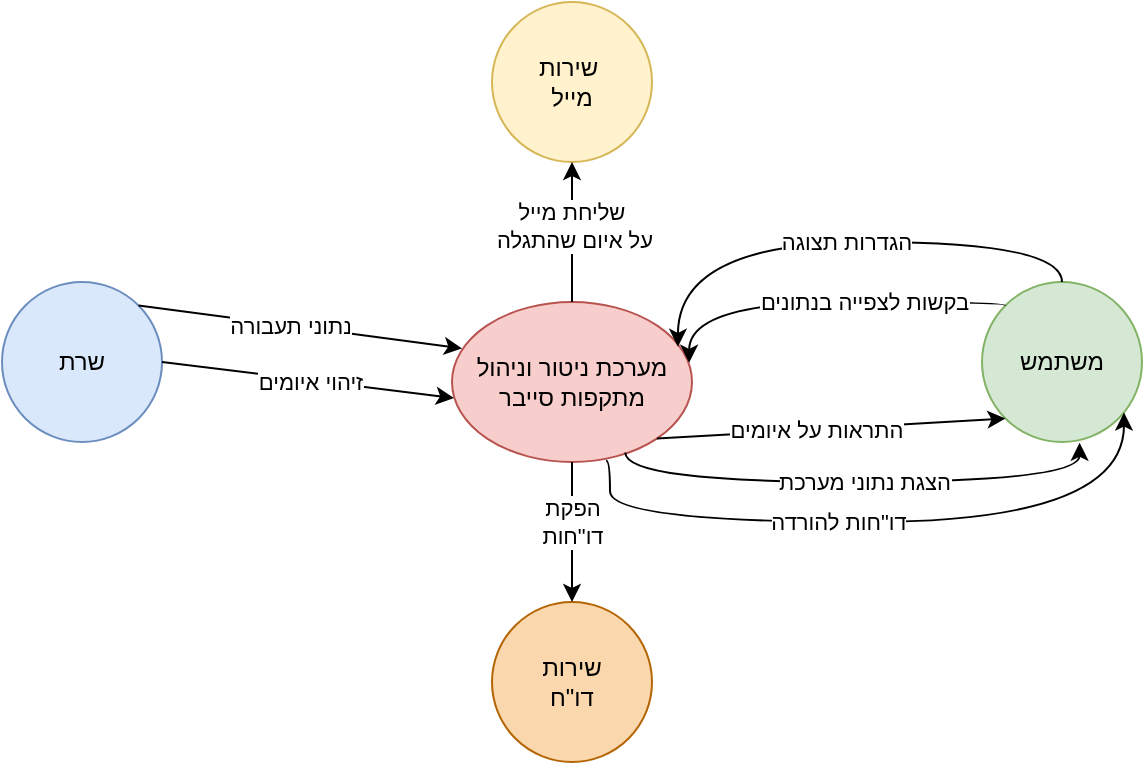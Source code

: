 <mxfile version="26.2.15">
  <diagram name="Page-1" id="RH6nrCcWuVhgYhGJwdLU">
    <mxGraphModel dx="1042" dy="626" grid="1" gridSize="10" guides="1" tooltips="1" connect="1" arrows="1" fold="1" page="1" pageScale="1" pageWidth="850" pageHeight="1100" math="0" shadow="0">
      <root>
        <mxCell id="0" />
        <mxCell id="1" parent="0" />
        <mxCell id="lLTY7_Zr0CbymDJMCOrj-1" value="מערכת ניטור וניהול מתקפות סייבר" style="ellipse;whiteSpace=wrap;html=1;fillColor=#f8cecc;strokeColor=#b85450;" parent="1" vertex="1">
          <mxGeometry x="305" y="240" width="120" height="80" as="geometry" />
        </mxCell>
        <mxCell id="lLTY7_Zr0CbymDJMCOrj-2" value="משתמש" style="ellipse;whiteSpace=wrap;html=1;aspect=fixed;fillColor=#d5e8d4;strokeColor=#82b366;" parent="1" vertex="1">
          <mxGeometry x="570" y="230" width="80" height="80" as="geometry" />
        </mxCell>
        <mxCell id="lLTY7_Zr0CbymDJMCOrj-4" value="שרת" style="ellipse;whiteSpace=wrap;html=1;aspect=fixed;fillColor=#dae8fc;strokeColor=#6c8ebf;" parent="1" vertex="1">
          <mxGeometry x="80" y="230" width="80" height="80" as="geometry" />
        </mxCell>
        <mxCell id="lLTY7_Zr0CbymDJMCOrj-5" value="שירות&amp;nbsp;&lt;br&gt;מייל" style="ellipse;whiteSpace=wrap;html=1;aspect=fixed;fillColor=#fff2cc;strokeColor=#d6b656;" parent="1" vertex="1">
          <mxGeometry x="325" y="90" width="80" height="80" as="geometry" />
        </mxCell>
        <mxCell id="lLTY7_Zr0CbymDJMCOrj-6" value="שירות&lt;br&gt;דו&quot;ח" style="ellipse;whiteSpace=wrap;html=1;aspect=fixed;fillColor=#fad7ac;strokeColor=#b46504;" parent="1" vertex="1">
          <mxGeometry x="325" y="390" width="80" height="80" as="geometry" />
        </mxCell>
        <mxCell id="lLTY7_Zr0CbymDJMCOrj-9" value="" style="endArrow=classic;html=1;rounded=0;exitX=0;exitY=0;exitDx=0;exitDy=0;edgeStyle=orthogonalEdgeStyle;curved=1;entryX=0.988;entryY=0.38;entryDx=0;entryDy=0;entryPerimeter=0;" parent="1" source="lLTY7_Zr0CbymDJMCOrj-2" target="lLTY7_Zr0CbymDJMCOrj-1" edge="1">
          <mxGeometry width="50" height="50" relative="1" as="geometry">
            <mxPoint x="400" y="350" as="sourcePoint" />
            <mxPoint x="430" y="290" as="targetPoint" />
            <Array as="points">
              <mxPoint x="582" y="240" />
              <mxPoint x="424" y="240" />
            </Array>
          </mxGeometry>
        </mxCell>
        <mxCell id="lLTY7_Zr0CbymDJMCOrj-10" value="בקשות לצפייה בנתונים" style="edgeLabel;html=1;align=center;verticalAlign=middle;resizable=0;points=[];" parent="lLTY7_Zr0CbymDJMCOrj-9" vertex="1" connectable="0">
          <mxGeometry x="0.018" relative="1" as="geometry">
            <mxPoint x="24" as="offset" />
          </mxGeometry>
        </mxCell>
        <mxCell id="lLTY7_Zr0CbymDJMCOrj-11" value="" style="endArrow=classic;html=1;rounded=0;exitX=0.5;exitY=0;exitDx=0;exitDy=0;entryX=0.948;entryY=0.28;entryDx=0;entryDy=0;entryPerimeter=0;edgeStyle=orthogonalEdgeStyle;curved=1;" parent="1" source="lLTY7_Zr0CbymDJMCOrj-2" edge="1">
          <mxGeometry width="50" height="50" relative="1" as="geometry">
            <mxPoint x="570" y="250.4" as="sourcePoint" />
            <mxPoint x="417.96" y="262.4" as="targetPoint" />
            <Array as="points">
              <mxPoint x="610" y="210" />
              <mxPoint x="418" y="210" />
            </Array>
          </mxGeometry>
        </mxCell>
        <mxCell id="lLTY7_Zr0CbymDJMCOrj-12" value="הגדרות תצוגה" style="edgeLabel;html=1;align=center;verticalAlign=middle;resizable=0;points=[];" parent="lLTY7_Zr0CbymDJMCOrj-11" vertex="1" connectable="0">
          <mxGeometry x="-0.195" relative="1" as="geometry">
            <mxPoint x="-22" as="offset" />
          </mxGeometry>
        </mxCell>
        <mxCell id="lLTY7_Zr0CbymDJMCOrj-13" value="" style="endArrow=classic;html=1;rounded=0;exitX=1;exitY=1;exitDx=0;exitDy=0;entryX=0;entryY=1;entryDx=0;entryDy=0;" parent="1" source="lLTY7_Zr0CbymDJMCOrj-1" target="lLTY7_Zr0CbymDJMCOrj-2" edge="1">
          <mxGeometry width="50" height="50" relative="1" as="geometry">
            <mxPoint x="400" y="350" as="sourcePoint" />
            <mxPoint x="450" y="300" as="targetPoint" />
          </mxGeometry>
        </mxCell>
        <mxCell id="lLTY7_Zr0CbymDJMCOrj-14" value="התראות על איומים" style="edgeLabel;html=1;align=center;verticalAlign=middle;resizable=0;points=[];" parent="lLTY7_Zr0CbymDJMCOrj-13" vertex="1" connectable="0">
          <mxGeometry x="-0.091" relative="1" as="geometry">
            <mxPoint as="offset" />
          </mxGeometry>
        </mxCell>
        <mxCell id="lLTY7_Zr0CbymDJMCOrj-15" value="" style="endArrow=classic;html=1;rounded=0;entryX=0.61;entryY=1.005;entryDx=0;entryDy=0;entryPerimeter=0;exitX=0.722;exitY=0.94;exitDx=0;exitDy=0;exitPerimeter=0;edgeStyle=orthogonalEdgeStyle;curved=1;" parent="1" source="lLTY7_Zr0CbymDJMCOrj-1" target="lLTY7_Zr0CbymDJMCOrj-2" edge="1">
          <mxGeometry width="50" height="50" relative="1" as="geometry">
            <mxPoint x="393" y="321" as="sourcePoint" />
            <mxPoint x="450" y="300" as="targetPoint" />
            <Array as="points">
              <mxPoint x="392" y="330" />
              <mxPoint x="619" y="330" />
            </Array>
          </mxGeometry>
        </mxCell>
        <mxCell id="lLTY7_Zr0CbymDJMCOrj-16" value="הצגת נתוני מערכת" style="edgeLabel;html=1;align=center;verticalAlign=middle;resizable=0;points=[];" parent="lLTY7_Zr0CbymDJMCOrj-15" vertex="1" connectable="0">
          <mxGeometry x="-0.102" y="-1" relative="1" as="geometry">
            <mxPoint x="16" y="-1" as="offset" />
          </mxGeometry>
        </mxCell>
        <mxCell id="lLTY7_Zr0CbymDJMCOrj-17" value="" style="endArrow=classic;html=1;rounded=0;exitX=0.642;exitY=0.99;exitDx=0;exitDy=0;exitPerimeter=0;edgeStyle=orthogonalEdgeStyle;curved=1;" parent="1" source="lLTY7_Zr0CbymDJMCOrj-1" target="lLTY7_Zr0CbymDJMCOrj-2" edge="1">
          <mxGeometry width="50" height="50" relative="1" as="geometry">
            <mxPoint x="400" y="350" as="sourcePoint" />
            <mxPoint x="640" y="330" as="targetPoint" />
            <Array as="points">
              <mxPoint x="384" y="319" />
              <mxPoint x="384" y="350" />
              <mxPoint x="641" y="350" />
            </Array>
          </mxGeometry>
        </mxCell>
        <mxCell id="lLTY7_Zr0CbymDJMCOrj-18" value="דו&quot;חות להורדה" style="edgeLabel;html=1;align=center;verticalAlign=middle;resizable=0;points=[];" parent="lLTY7_Zr0CbymDJMCOrj-17" vertex="1" connectable="0">
          <mxGeometry x="0.002" relative="1" as="geometry">
            <mxPoint x="-26" as="offset" />
          </mxGeometry>
        </mxCell>
        <mxCell id="lLTY7_Zr0CbymDJMCOrj-19" value="" style="endArrow=classic;html=1;rounded=0;exitX=1;exitY=0;exitDx=0;exitDy=0;entryX=0.042;entryY=0.29;entryDx=0;entryDy=0;entryPerimeter=0;" parent="1" source="lLTY7_Zr0CbymDJMCOrj-4" target="lLTY7_Zr0CbymDJMCOrj-1" edge="1">
          <mxGeometry width="50" height="50" relative="1" as="geometry">
            <mxPoint x="400" y="350" as="sourcePoint" />
            <mxPoint x="450" y="300" as="targetPoint" />
          </mxGeometry>
        </mxCell>
        <mxCell id="lLTY7_Zr0CbymDJMCOrj-20" value="נתוני תעבורה" style="edgeLabel;html=1;align=center;verticalAlign=middle;resizable=0;points=[];" parent="lLTY7_Zr0CbymDJMCOrj-19" vertex="1" connectable="0">
          <mxGeometry x="-0.069" relative="1" as="geometry">
            <mxPoint as="offset" />
          </mxGeometry>
        </mxCell>
        <mxCell id="lLTY7_Zr0CbymDJMCOrj-21" value="" style="endArrow=classic;html=1;rounded=0;exitX=1;exitY=0.5;exitDx=0;exitDy=0;entryX=0.008;entryY=0.6;entryDx=0;entryDy=0;entryPerimeter=0;" parent="1" source="lLTY7_Zr0CbymDJMCOrj-4" target="lLTY7_Zr0CbymDJMCOrj-1" edge="1">
          <mxGeometry width="50" height="50" relative="1" as="geometry">
            <mxPoint x="400" y="350" as="sourcePoint" />
            <mxPoint x="300" y="290" as="targetPoint" />
          </mxGeometry>
        </mxCell>
        <mxCell id="lLTY7_Zr0CbymDJMCOrj-22" value="זיהוי איומים" style="edgeLabel;html=1;align=center;verticalAlign=middle;resizable=0;points=[];" parent="lLTY7_Zr0CbymDJMCOrj-21" vertex="1" connectable="0">
          <mxGeometry x="0.01" y="-1" relative="1" as="geometry">
            <mxPoint as="offset" />
          </mxGeometry>
        </mxCell>
        <mxCell id="lLTY7_Zr0CbymDJMCOrj-23" value="" style="endArrow=classic;html=1;rounded=0;exitX=0.5;exitY=0;exitDx=0;exitDy=0;entryX=0.5;entryY=1;entryDx=0;entryDy=0;" parent="1" source="lLTY7_Zr0CbymDJMCOrj-1" target="lLTY7_Zr0CbymDJMCOrj-5" edge="1">
          <mxGeometry width="50" height="50" relative="1" as="geometry">
            <mxPoint x="400" y="350" as="sourcePoint" />
            <mxPoint x="450" y="300" as="targetPoint" />
          </mxGeometry>
        </mxCell>
        <mxCell id="lLTY7_Zr0CbymDJMCOrj-24" value="שליחת מייל&amp;nbsp;&lt;br&gt;על איום שהתגלה" style="edgeLabel;html=1;align=center;verticalAlign=middle;resizable=0;points=[];" parent="lLTY7_Zr0CbymDJMCOrj-23" vertex="1" connectable="0">
          <mxGeometry x="0.08" y="-1" relative="1" as="geometry">
            <mxPoint as="offset" />
          </mxGeometry>
        </mxCell>
        <mxCell id="lLTY7_Zr0CbymDJMCOrj-25" value="" style="endArrow=classic;html=1;rounded=0;exitX=0.5;exitY=1;exitDx=0;exitDy=0;entryX=0.5;entryY=0;entryDx=0;entryDy=0;" parent="1" source="lLTY7_Zr0CbymDJMCOrj-1" target="lLTY7_Zr0CbymDJMCOrj-6" edge="1">
          <mxGeometry width="50" height="50" relative="1" as="geometry">
            <mxPoint x="400" y="350" as="sourcePoint" />
            <mxPoint x="450" y="300" as="targetPoint" />
          </mxGeometry>
        </mxCell>
        <mxCell id="lLTY7_Zr0CbymDJMCOrj-26" value="הפקת&lt;br&gt;דו&quot;חות" style="edgeLabel;html=1;align=center;verticalAlign=middle;resizable=0;points=[];" parent="lLTY7_Zr0CbymDJMCOrj-25" vertex="1" connectable="0">
          <mxGeometry x="-0.24" y="-1" relative="1" as="geometry">
            <mxPoint x="1" y="3" as="offset" />
          </mxGeometry>
        </mxCell>
      </root>
    </mxGraphModel>
  </diagram>
</mxfile>
